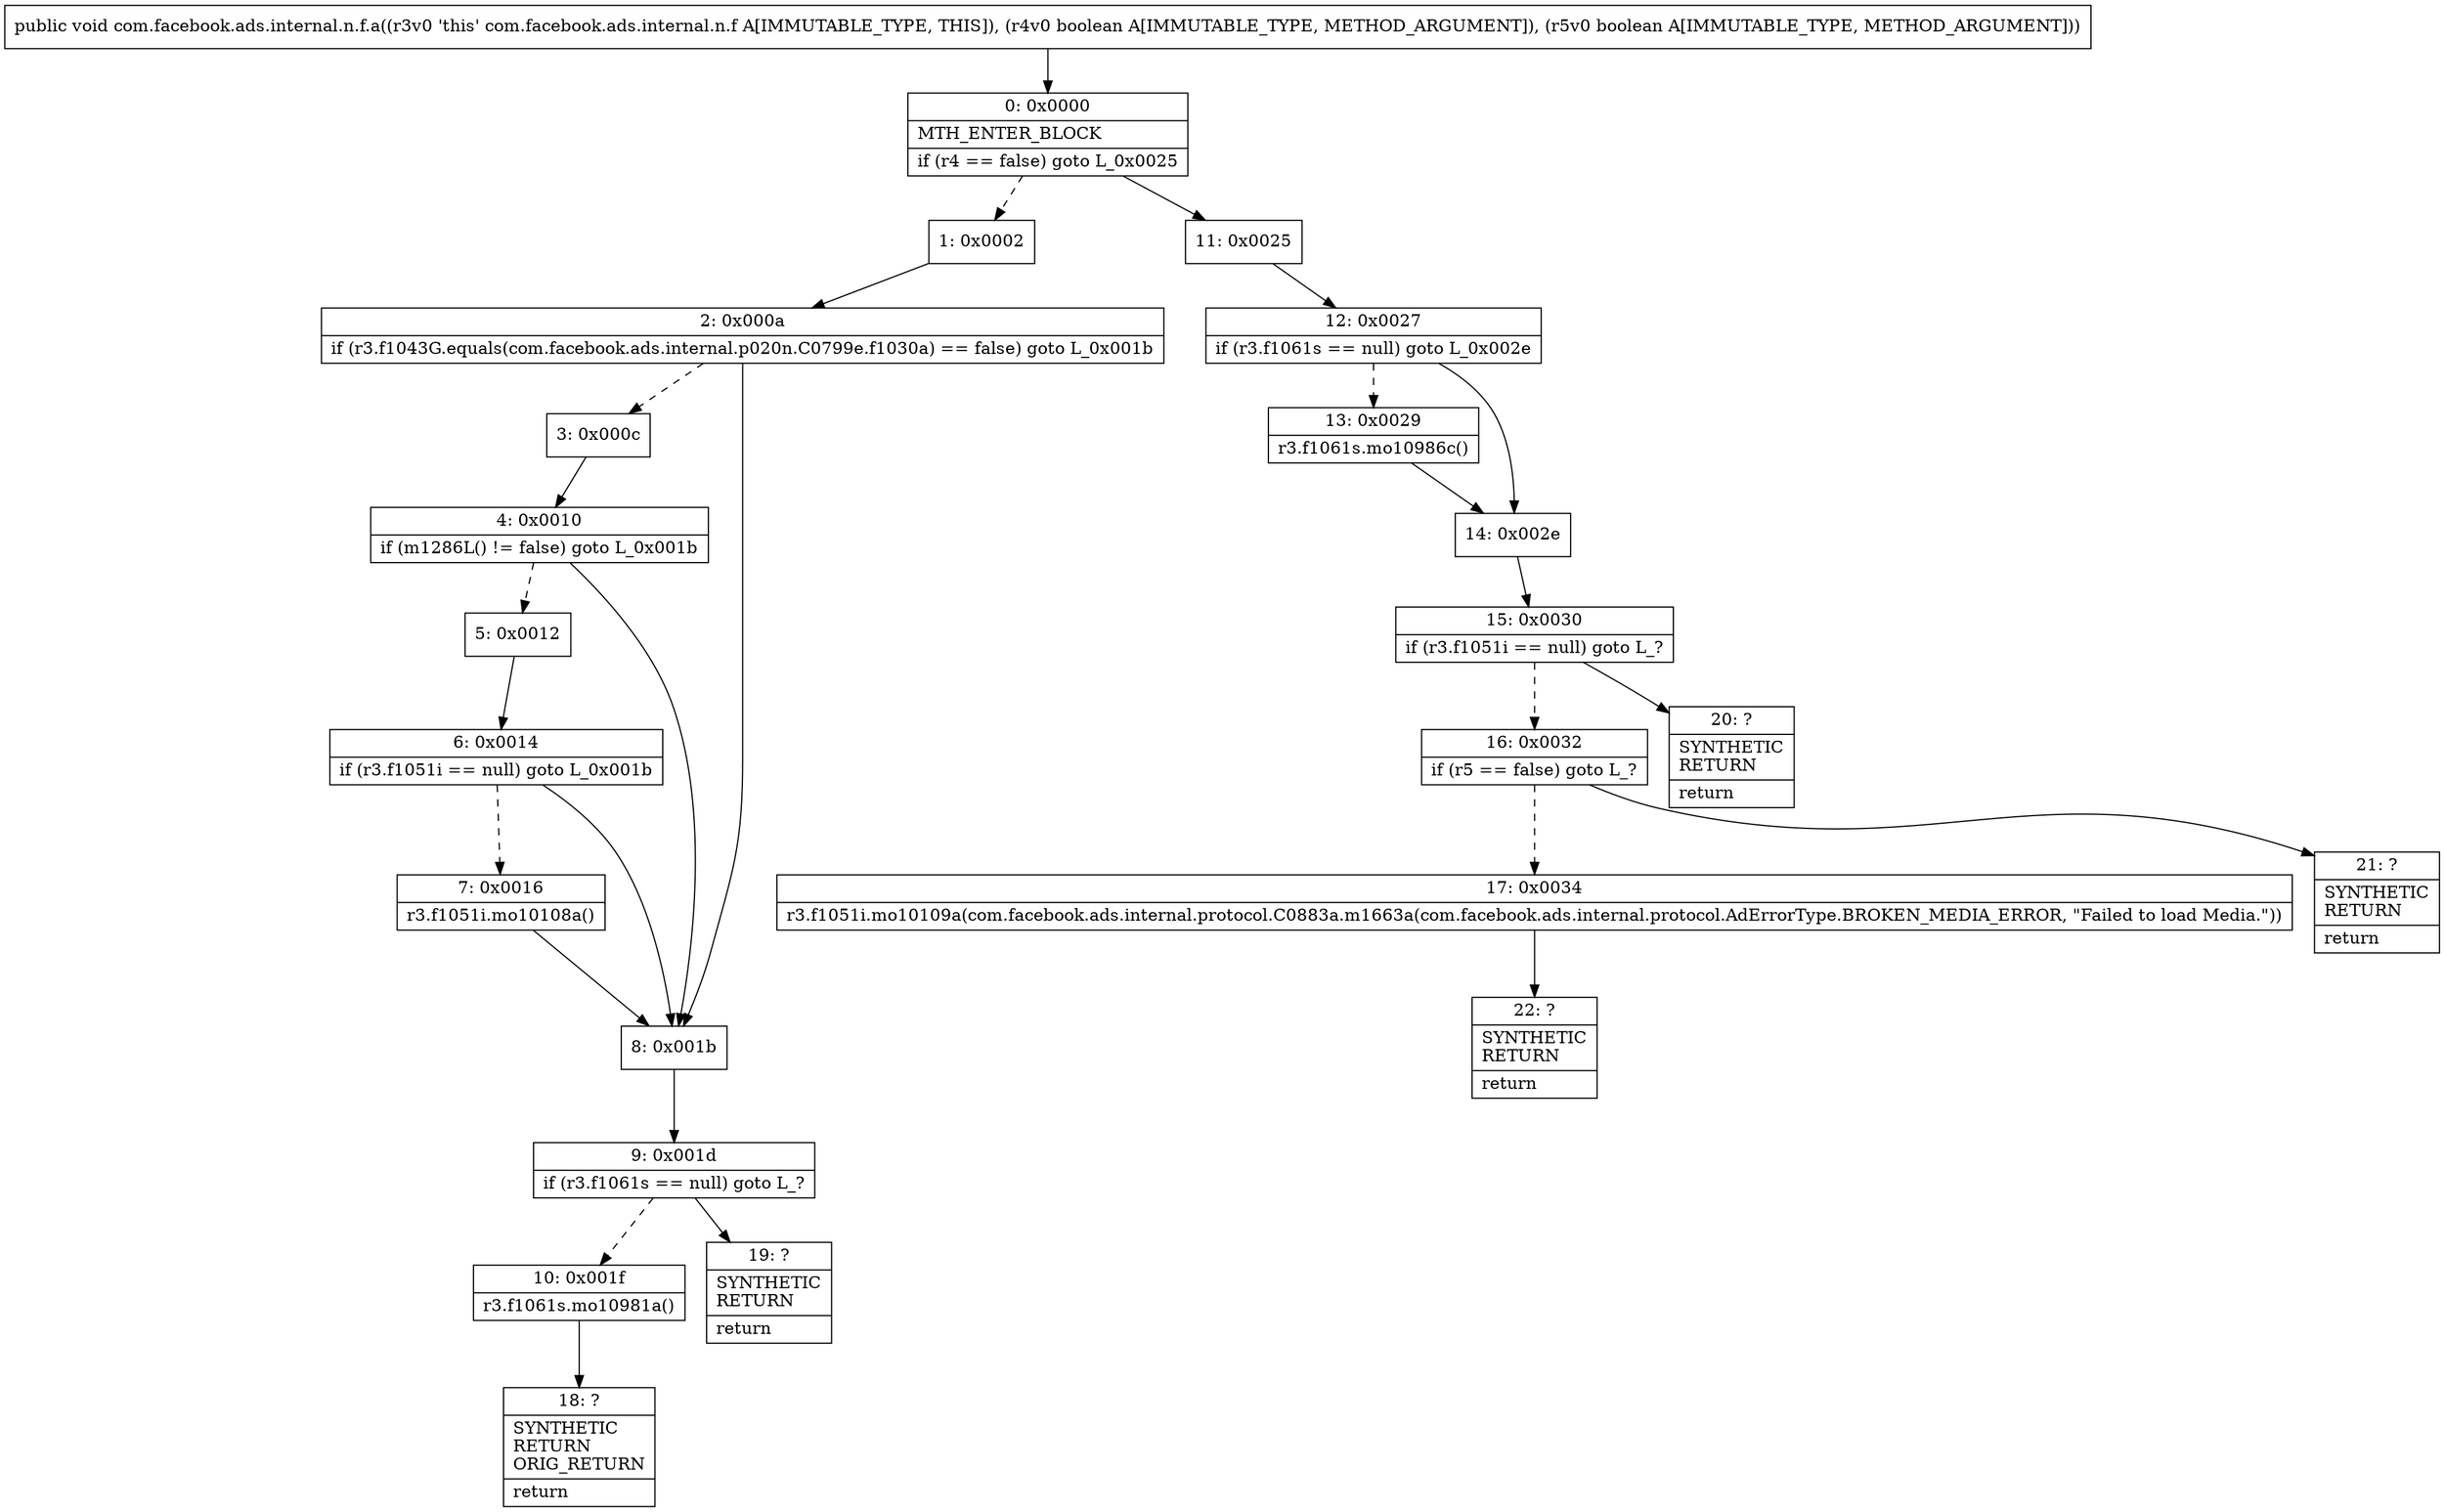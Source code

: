 digraph "CFG forcom.facebook.ads.internal.n.f.a(ZZ)V" {
Node_0 [shape=record,label="{0\:\ 0x0000|MTH_ENTER_BLOCK\l|if (r4 == false) goto L_0x0025\l}"];
Node_1 [shape=record,label="{1\:\ 0x0002}"];
Node_2 [shape=record,label="{2\:\ 0x000a|if (r3.f1043G.equals(com.facebook.ads.internal.p020n.C0799e.f1030a) == false) goto L_0x001b\l}"];
Node_3 [shape=record,label="{3\:\ 0x000c}"];
Node_4 [shape=record,label="{4\:\ 0x0010|if (m1286L() != false) goto L_0x001b\l}"];
Node_5 [shape=record,label="{5\:\ 0x0012}"];
Node_6 [shape=record,label="{6\:\ 0x0014|if (r3.f1051i == null) goto L_0x001b\l}"];
Node_7 [shape=record,label="{7\:\ 0x0016|r3.f1051i.mo10108a()\l}"];
Node_8 [shape=record,label="{8\:\ 0x001b}"];
Node_9 [shape=record,label="{9\:\ 0x001d|if (r3.f1061s == null) goto L_?\l}"];
Node_10 [shape=record,label="{10\:\ 0x001f|r3.f1061s.mo10981a()\l}"];
Node_11 [shape=record,label="{11\:\ 0x0025}"];
Node_12 [shape=record,label="{12\:\ 0x0027|if (r3.f1061s == null) goto L_0x002e\l}"];
Node_13 [shape=record,label="{13\:\ 0x0029|r3.f1061s.mo10986c()\l}"];
Node_14 [shape=record,label="{14\:\ 0x002e}"];
Node_15 [shape=record,label="{15\:\ 0x0030|if (r3.f1051i == null) goto L_?\l}"];
Node_16 [shape=record,label="{16\:\ 0x0032|if (r5 == false) goto L_?\l}"];
Node_17 [shape=record,label="{17\:\ 0x0034|r3.f1051i.mo10109a(com.facebook.ads.internal.protocol.C0883a.m1663a(com.facebook.ads.internal.protocol.AdErrorType.BROKEN_MEDIA_ERROR, \"Failed to load Media.\"))\l}"];
Node_18 [shape=record,label="{18\:\ ?|SYNTHETIC\lRETURN\lORIG_RETURN\l|return\l}"];
Node_19 [shape=record,label="{19\:\ ?|SYNTHETIC\lRETURN\l|return\l}"];
Node_20 [shape=record,label="{20\:\ ?|SYNTHETIC\lRETURN\l|return\l}"];
Node_21 [shape=record,label="{21\:\ ?|SYNTHETIC\lRETURN\l|return\l}"];
Node_22 [shape=record,label="{22\:\ ?|SYNTHETIC\lRETURN\l|return\l}"];
MethodNode[shape=record,label="{public void com.facebook.ads.internal.n.f.a((r3v0 'this' com.facebook.ads.internal.n.f A[IMMUTABLE_TYPE, THIS]), (r4v0 boolean A[IMMUTABLE_TYPE, METHOD_ARGUMENT]), (r5v0 boolean A[IMMUTABLE_TYPE, METHOD_ARGUMENT])) }"];
MethodNode -> Node_0;
Node_0 -> Node_1[style=dashed];
Node_0 -> Node_11;
Node_1 -> Node_2;
Node_2 -> Node_3[style=dashed];
Node_2 -> Node_8;
Node_3 -> Node_4;
Node_4 -> Node_5[style=dashed];
Node_4 -> Node_8;
Node_5 -> Node_6;
Node_6 -> Node_7[style=dashed];
Node_6 -> Node_8;
Node_7 -> Node_8;
Node_8 -> Node_9;
Node_9 -> Node_10[style=dashed];
Node_9 -> Node_19;
Node_10 -> Node_18;
Node_11 -> Node_12;
Node_12 -> Node_13[style=dashed];
Node_12 -> Node_14;
Node_13 -> Node_14;
Node_14 -> Node_15;
Node_15 -> Node_16[style=dashed];
Node_15 -> Node_20;
Node_16 -> Node_17[style=dashed];
Node_16 -> Node_21;
Node_17 -> Node_22;
}

